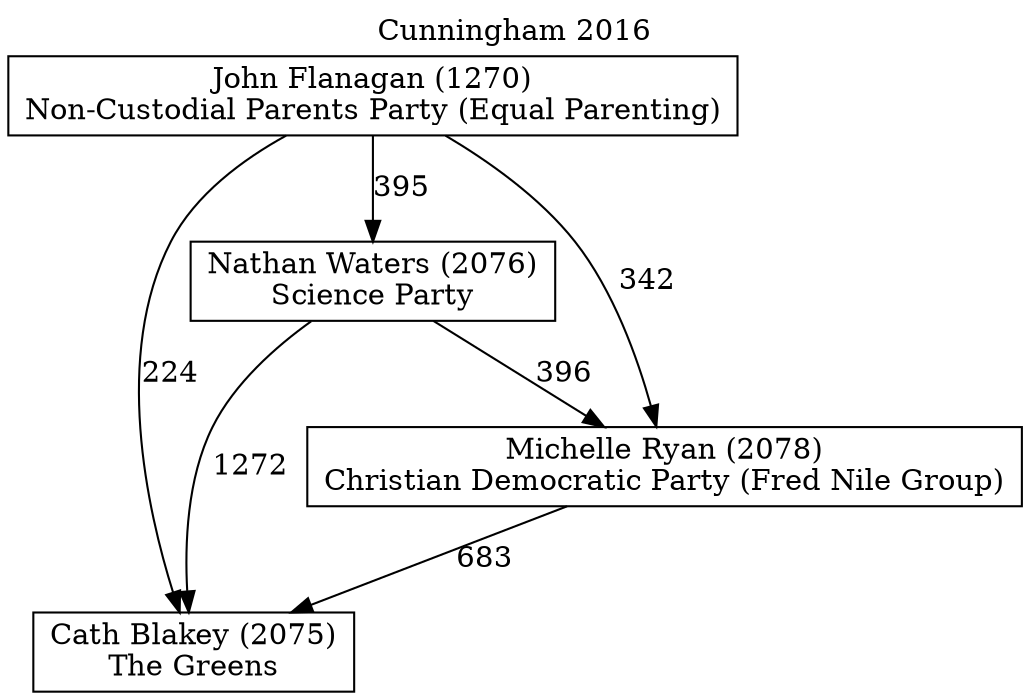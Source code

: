 // House preference flow
digraph "Cath Blakey (2075)_Cunningham_2016" {
	graph [label="Cunningham 2016" labelloc=t mclimit=10]
	node [shape=box]
	"Nathan Waters (2076)" [label="Nathan Waters (2076)
Science Party"]
	"John Flanagan (1270)" [label="John Flanagan (1270)
Non-Custodial Parents Party (Equal Parenting)"]
	"Cath Blakey (2075)" [label="Cath Blakey (2075)
The Greens"]
	"Michelle Ryan (2078)" [label="Michelle Ryan (2078)
Christian Democratic Party (Fred Nile Group)"]
	"John Flanagan (1270)" -> "Nathan Waters (2076)" [label=395]
	"John Flanagan (1270)" -> "Cath Blakey (2075)" [label=224]
	"John Flanagan (1270)" -> "Michelle Ryan (2078)" [label=342]
	"Nathan Waters (2076)" -> "Cath Blakey (2075)" [label=1272]
	"Michelle Ryan (2078)" -> "Cath Blakey (2075)" [label=683]
	"Nathan Waters (2076)" -> "Michelle Ryan (2078)" [label=396]
}
